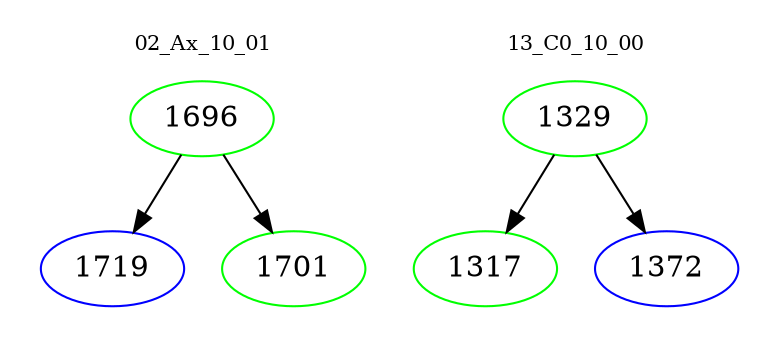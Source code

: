 digraph{
subgraph cluster_0 {
color = white
label = "02_Ax_10_01";
fontsize=10;
T0_1696 [label="1696", color="green"]
T0_1696 -> T0_1719 [color="black"]
T0_1719 [label="1719", color="blue"]
T0_1696 -> T0_1701 [color="black"]
T0_1701 [label="1701", color="green"]
}
subgraph cluster_1 {
color = white
label = "13_C0_10_00";
fontsize=10;
T1_1329 [label="1329", color="green"]
T1_1329 -> T1_1317 [color="black"]
T1_1317 [label="1317", color="green"]
T1_1329 -> T1_1372 [color="black"]
T1_1372 [label="1372", color="blue"]
}
}
